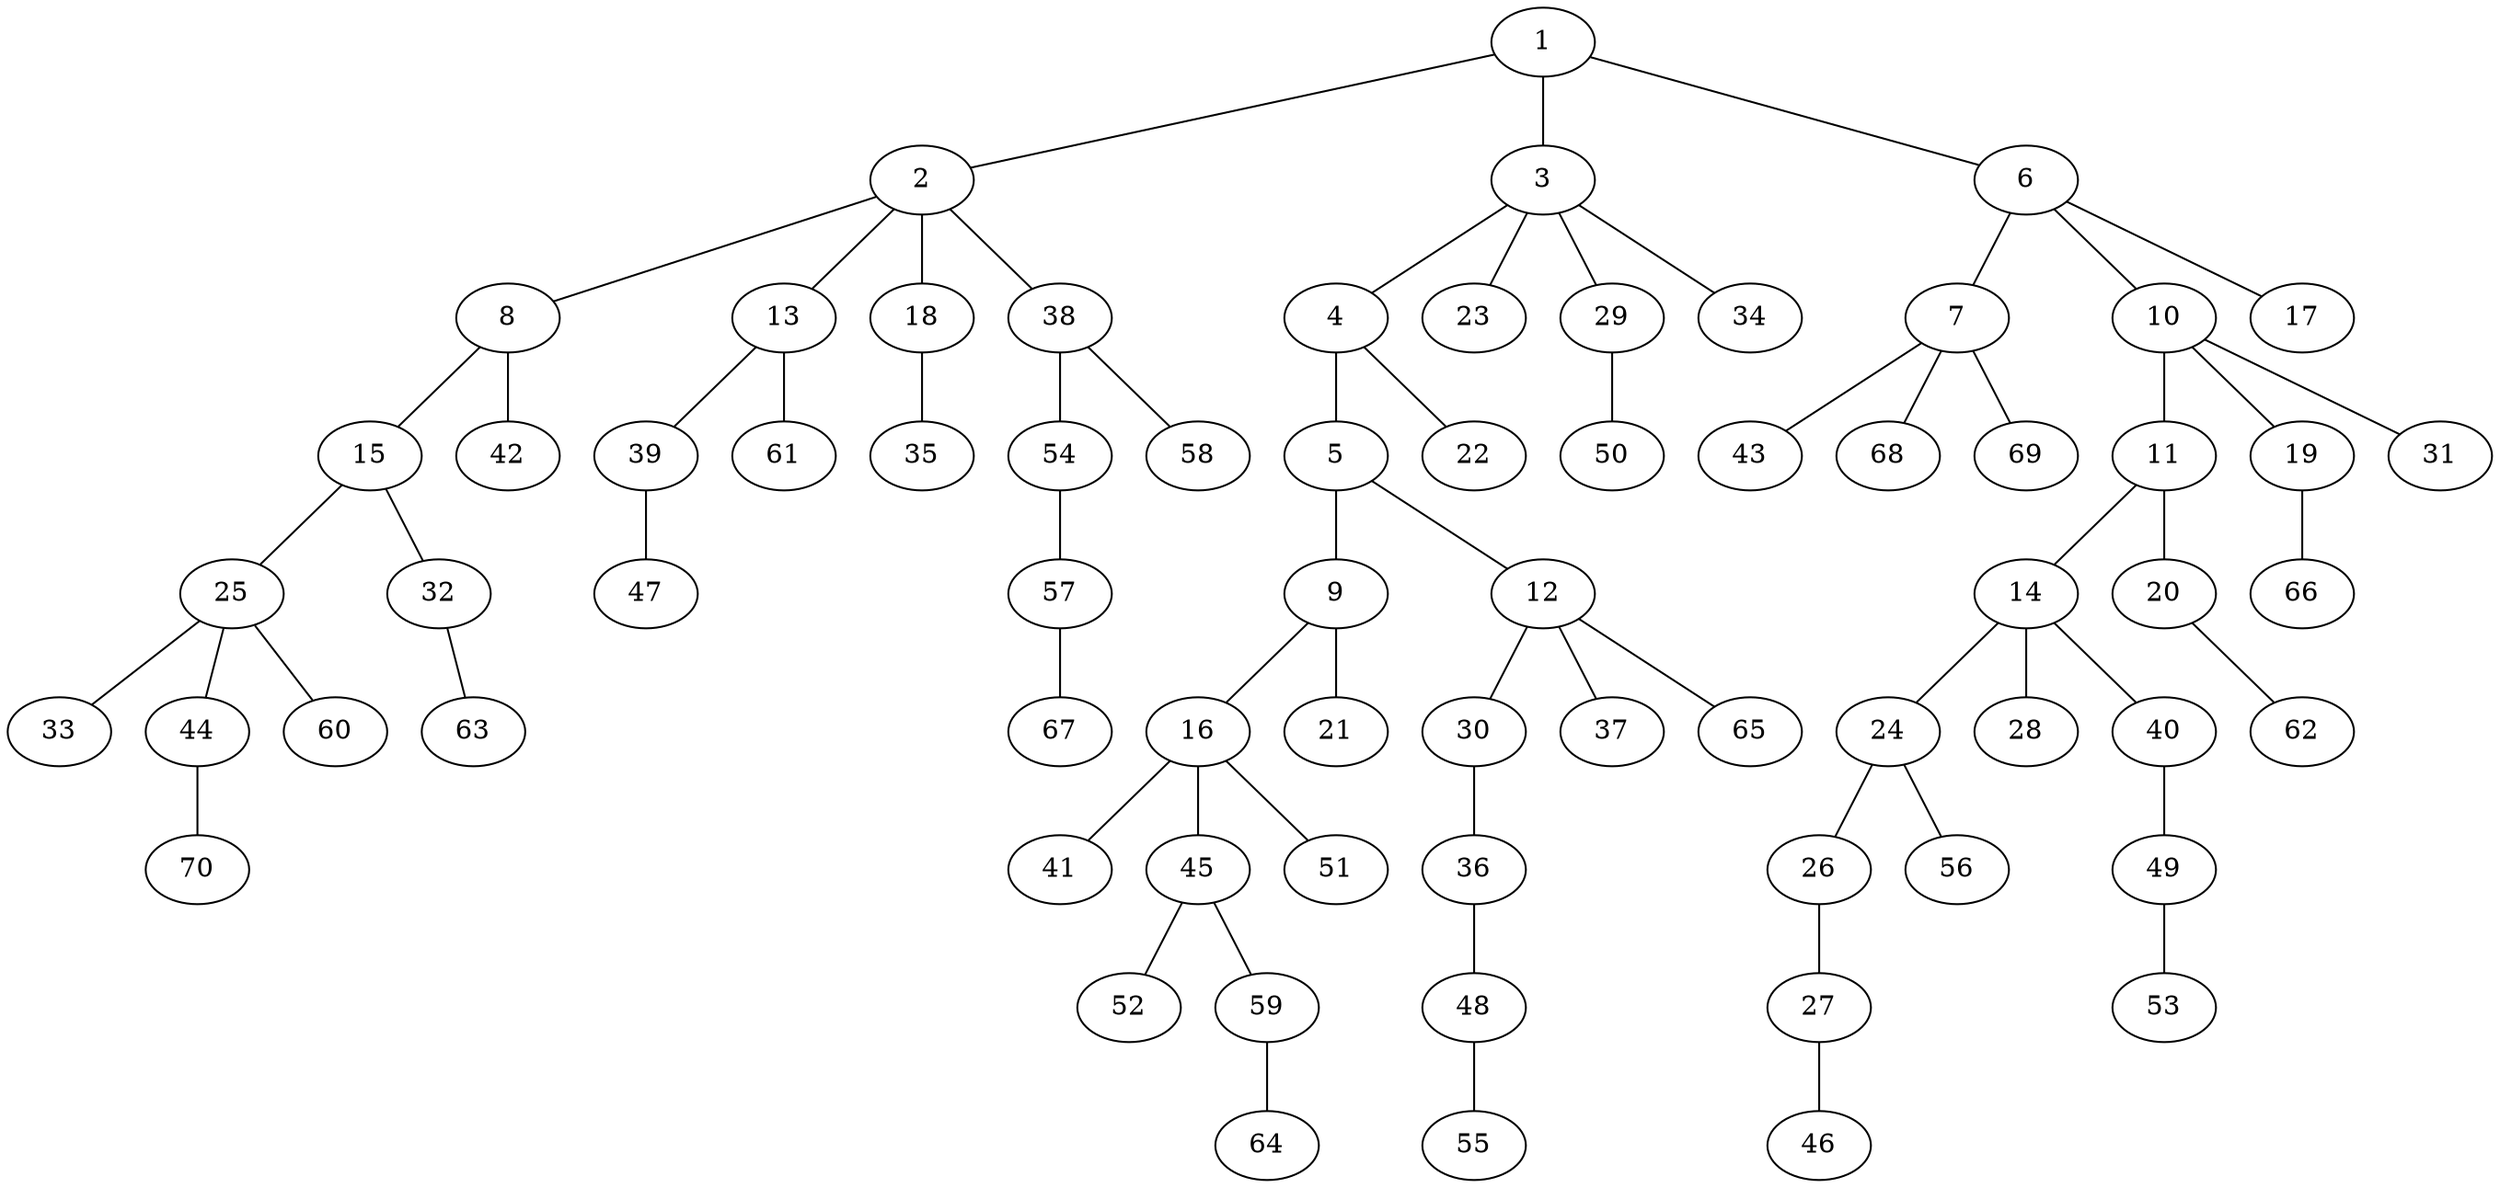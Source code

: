 graph graphname {1--2
1--3
1--6
2--8
2--13
2--18
2--38
3--4
3--23
3--29
3--34
4--5
4--22
5--9
5--12
6--7
6--10
6--17
7--43
7--68
7--69
8--15
8--42
9--16
9--21
10--11
10--19
10--31
11--14
11--20
12--30
12--37
12--65
13--39
13--61
14--24
14--28
14--40
15--25
15--32
16--41
16--45
16--51
18--35
19--66
20--62
24--26
24--56
25--33
25--44
25--60
26--27
27--46
29--50
30--36
32--63
36--48
38--54
38--58
39--47
40--49
44--70
45--52
45--59
48--55
49--53
54--57
57--67
59--64
}